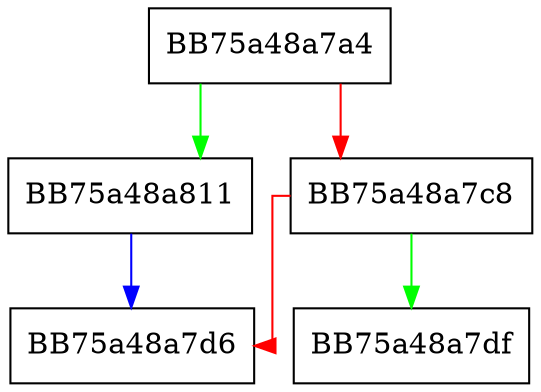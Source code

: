 digraph CapturedImportDescriptor {
  node [shape="box"];
  graph [splines=ortho];
  BB75a48a7a4 -> BB75a48a811 [color="green"];
  BB75a48a7a4 -> BB75a48a7c8 [color="red"];
  BB75a48a7c8 -> BB75a48a7df [color="green"];
  BB75a48a7c8 -> BB75a48a7d6 [color="red"];
  BB75a48a811 -> BB75a48a7d6 [color="blue"];
}